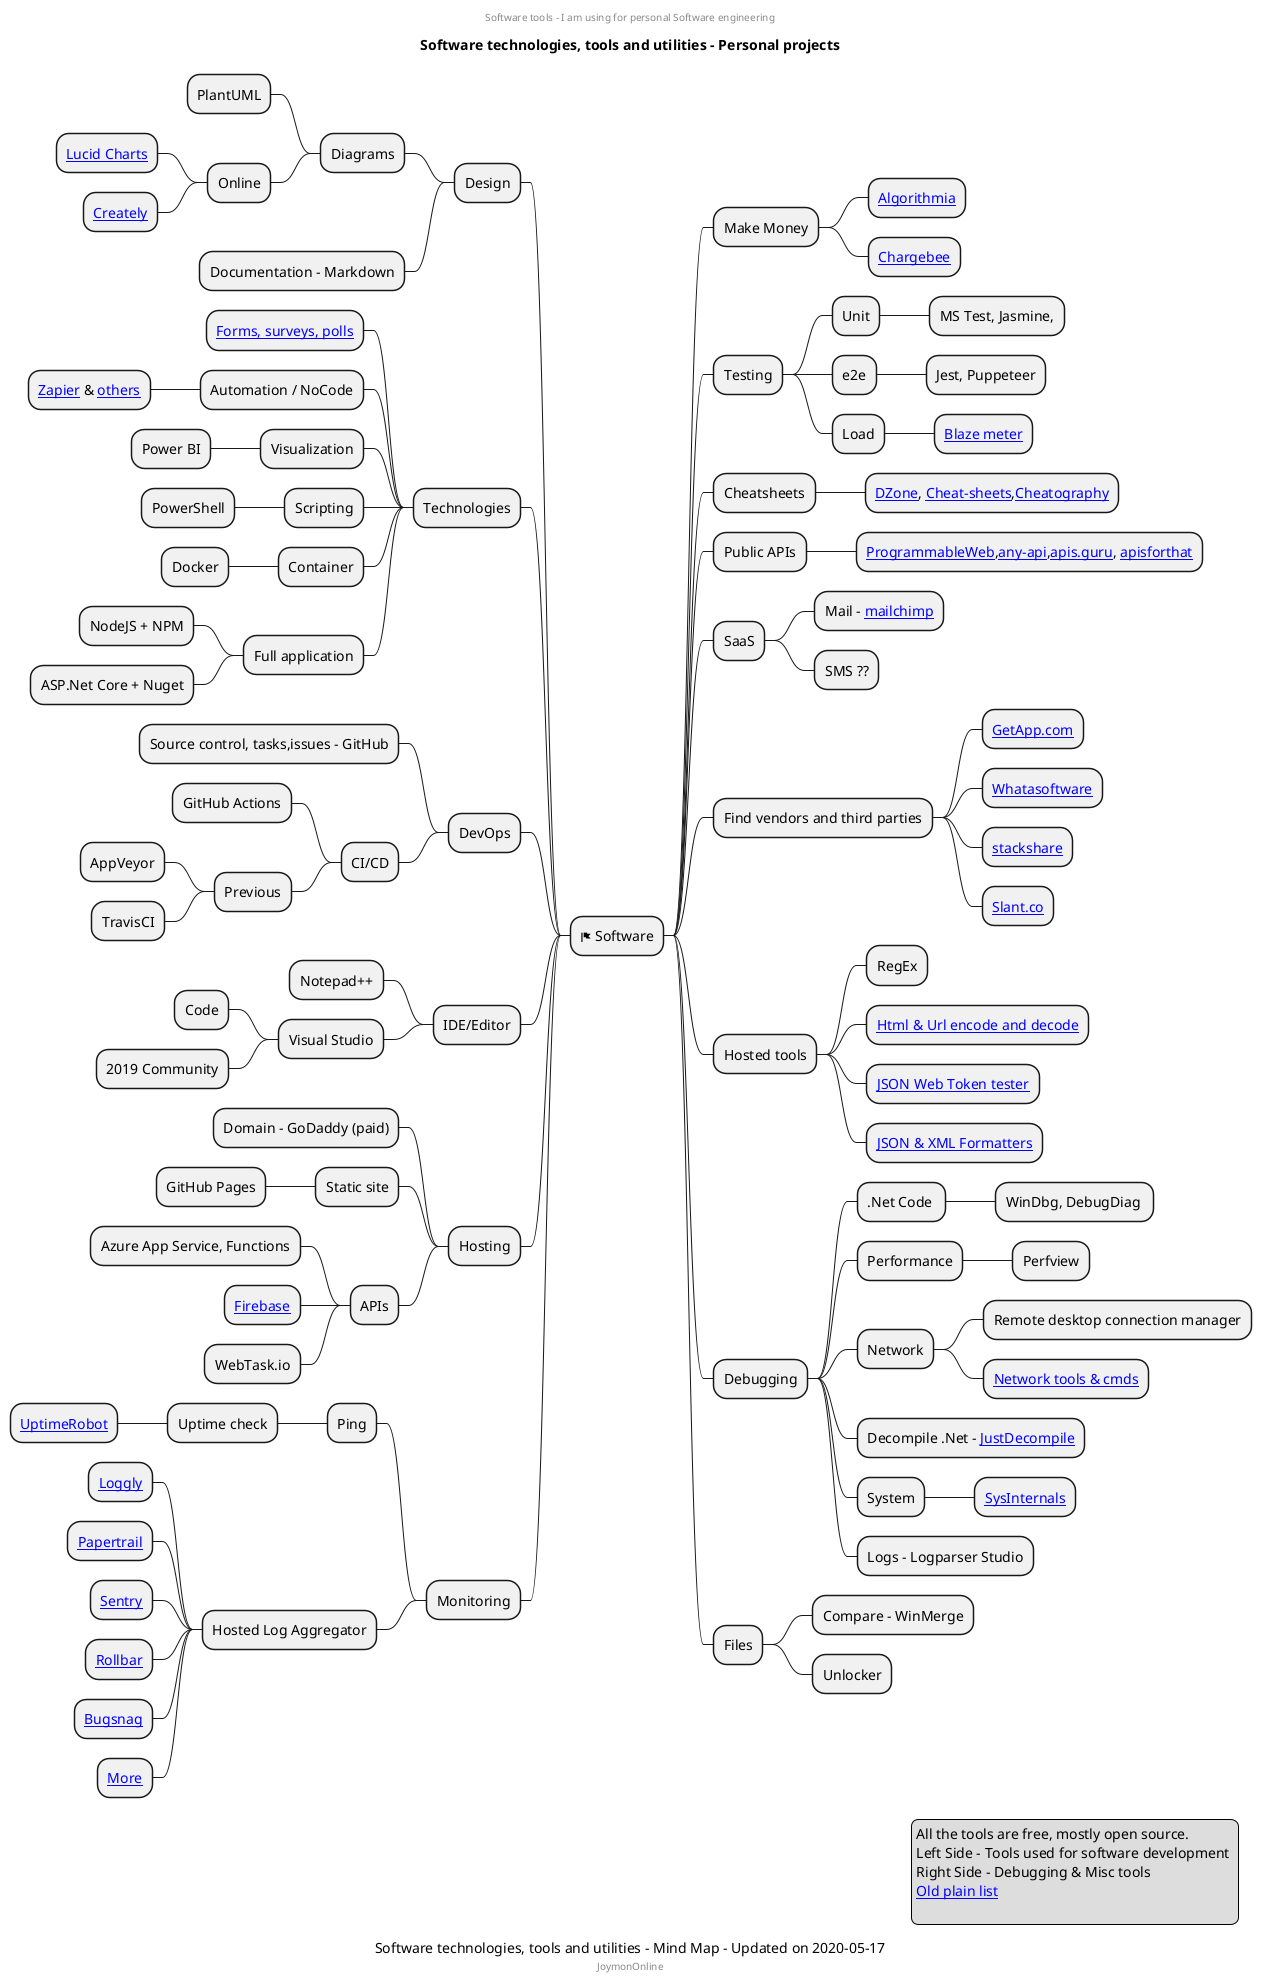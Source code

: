 @startmindmap
center header
Software tools - I am using for personal Software engineering
endheader
title Software technologies, tools and utilities - Personal projects
caption Software technologies, tools and utilities - Mind Map - Updated on 2020-05-17
center footer JoymonOnline
* <&flag> Software
** Make Money
*** [[Algorithmia.com Algorithmia]]
*** [[https://www.chargebee.com/pricing Chargebee]]
** Testing
*** Unit
**** MS Test, Jasmine,
*** e2e
**** Jest, Puppeteer
*** Load
**** [[http://blazemeter.com Blaze meter]]

** Cheatsheets
*** [[https://dzone.com/refcardz DZone]], [[http://www.cheat-sheets.org/ Cheat-sheets]],[[https://www.cheatography.com/ Cheatography]]
** Public APIs
*** [[https://www.programmableweb.com/ ProgrammableWeb]],[[https://any-api.com/ any-api]],[[https://apis.guru/browse-apis/ apis.guru]], [[http://www.apiforthat.com/ apisforthat]]
** SaaS
*** Mail - [[https://mailchimp.com/ mailchimp]]
*** SMS ??
** Find vendors and third parties
*** [[https://www.getapp.com/ GetApp.com]]
*** [[https://www.whatasoftware.com/ Whatasoftware]]
*** [[https://stackshare.io/ stackshare]]
*** [[https://www.slant.co/ Slant.co]]
** Hosted tools
*** RegEx
*** [[https://countwordsfree.com/text-encode Html & Url encode and decode]]
*** [[https://jwt.io JSON Web Token tester]]
*** [[https://countwordsfree.com/jsonviewer JSON & XML Formatters]]
** Debugging
*** .Net Code 
**** WinDbg, DebugDiag 
*** Performance
**** Perfview
*** Network
**** Remote desktop connection manager
**** [[http://www.plantuml.com/plantuml/proxy?fmt=svg&cache=no&src=https://raw.githubusercontent.com/mind*maps/software/master/debugging/windows*network*debugging.puml Network tools & cmds]]
*** Decompile .Net - [[https://www.telerik.com/products/decompiler.aspx JustDecompile]]
*** System
**** [[https://docs.microsoft.com/en-us/sysinternals/ SysInternals]]
*** Logs - Logparser Studio

** Files
*** Compare - WinMerge
*** Unlocker

left side

** Design
*** Diagrams
**** PlantUML
**** Online
***** [[https://lucid.app Lucid Charts]]
***** [[https://creately.com Creately]]
*** Documentation - Markdown
** Technologies
*** [[https://forms.microsoft.com/ Forms, surveys, polls]]
*** Automation / NoCode
**** [[https://zapier.com/home Zapier]] & [[https://gist.github.com/joymon/89aeb18bef588895426b46a54e2ba970 others]]
*** Visualization
**** Power BI
*** Scripting
**** PowerShell
*** Container
**** Docker
*** Full application
**** NodeJS + NPM
**** ASP.Net Core + Nuget

** DevOps
*** Source control, tasks,issues - GitHub
*** CI/CD
**** GitHub Actions
**** Previous
***** AppVeyor
***** TravisCI
** IDE/Editor
*** Notepad++
*** Visual Studio
**** Code
**** 2019 Community

** Hosting
*** Domain - GoDaddy (paid)
*** Static site
**** GitHub Pages
*** APIs
**** Azure App Service, Functions
**** [[https://firebase.google.com/pricing Firebase]]
**** WebTask.io
** Monitoring
*** Ping
**** Uptime check
***** [[https://uptimerobot.com/pricing UptimeRobot]]

*** Hosted Log Aggregator
**** [[https://www.loggly.com/plans-and-pricing/ Loggly]]
**** [[https://www.papertrail.com/plans/ Papertrail]]
**** [[https://sentry.io/pricing/ Sentry]]
**** [[https://rollbar.com/pricing/ Rollbar]]
**** [[https://www.bugsnag.com/pricing Bugsnag]]
**** [[https://github.com/cheeaun/javascript-error-logging More]]
legend right
All the tools are free, mostly open source.
Left Side - Tools used for software development 
Right Side - Debugging & Misc tools
[[https://joymonscode.blogspot.com/2017/05/toolbox-for-open-source-developers.html Old plain list]]
  
endlegend
@endmindmap